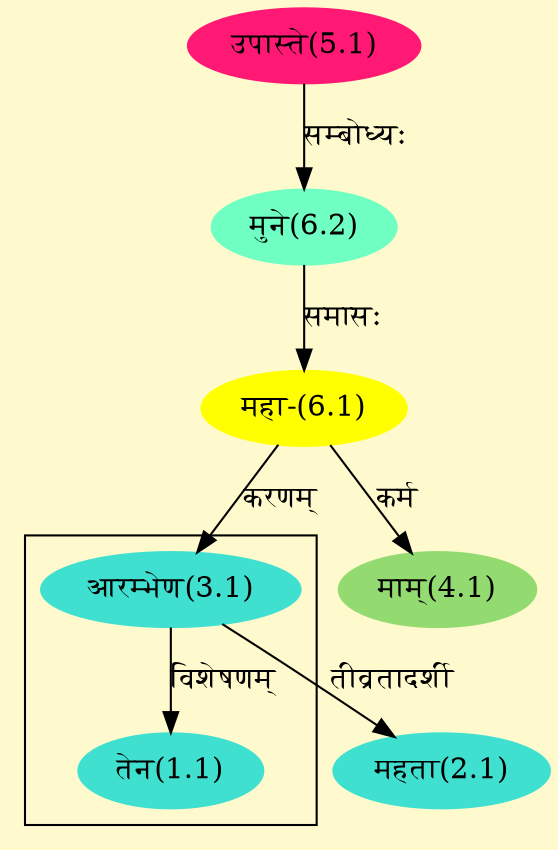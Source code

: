 digraph G{
rankdir=BT;
 compound=true;
 bgcolor="lemonchiffon1";

subgraph cluster_1{
Node1_1 [style=filled, color="#40E0D0" label = "तेन(1.1)"]
Node3_1 [style=filled, color="#40E0D0" label = "आरम्भेण(3.1)"]

}
Node2_1 [style=filled, color="#40E0D0" label = "महता(2.1)"]
Node3_1 [style=filled, color="#40E0D0" label = "आरम्भेण(3.1)"]
Node6_1 [style=filled, color="#FFFF00" label = "महा-(6.1)"]
Node4_1 [style=filled, color="#93DB70" label = "माम्(4.1)"]
Node5_1 [style=filled, color="#FF1975" label = "उपास्ते(5.1)"]
Node [style=filled, color="" label = "()"]
Node6_2 [style=filled, color="#6FFFC3" label = "मुने(6.2)"]
/* Start of Relations section */

Node1_1 -> Node3_1 [  label="विशेषणम्"  dir="back" ]
Node2_1 -> Node3_1 [  label="तीव्रतादर्शी"  dir="back" ]
Node3_1 -> Node6_1 [  label="करणम्"  dir="back" ]
Node4_1 -> Node6_1 [  label="कर्म"  dir="back" ]
Node6_1 -> Node6_2 [  label="समासः"  dir="back" ]
Node6_2 -> Node5_1 [  label="सम्बोध्यः"  dir="back" ]
}
